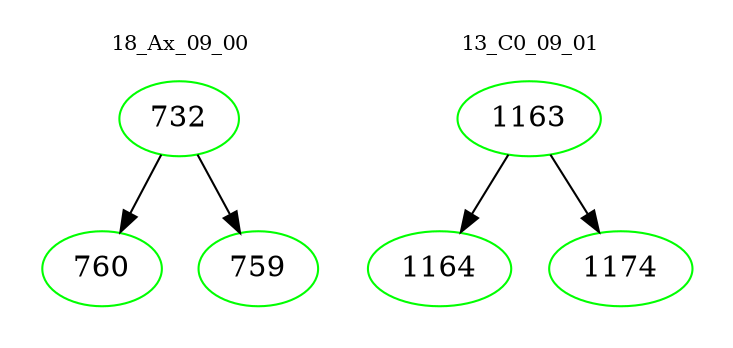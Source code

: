 digraph{
subgraph cluster_0 {
color = white
label = "18_Ax_09_00";
fontsize=10;
T0_732 [label="732", color="green"]
T0_732 -> T0_760 [color="black"]
T0_760 [label="760", color="green"]
T0_732 -> T0_759 [color="black"]
T0_759 [label="759", color="green"]
}
subgraph cluster_1 {
color = white
label = "13_C0_09_01";
fontsize=10;
T1_1163 [label="1163", color="green"]
T1_1163 -> T1_1164 [color="black"]
T1_1164 [label="1164", color="green"]
T1_1163 -> T1_1174 [color="black"]
T1_1174 [label="1174", color="green"]
}
}
